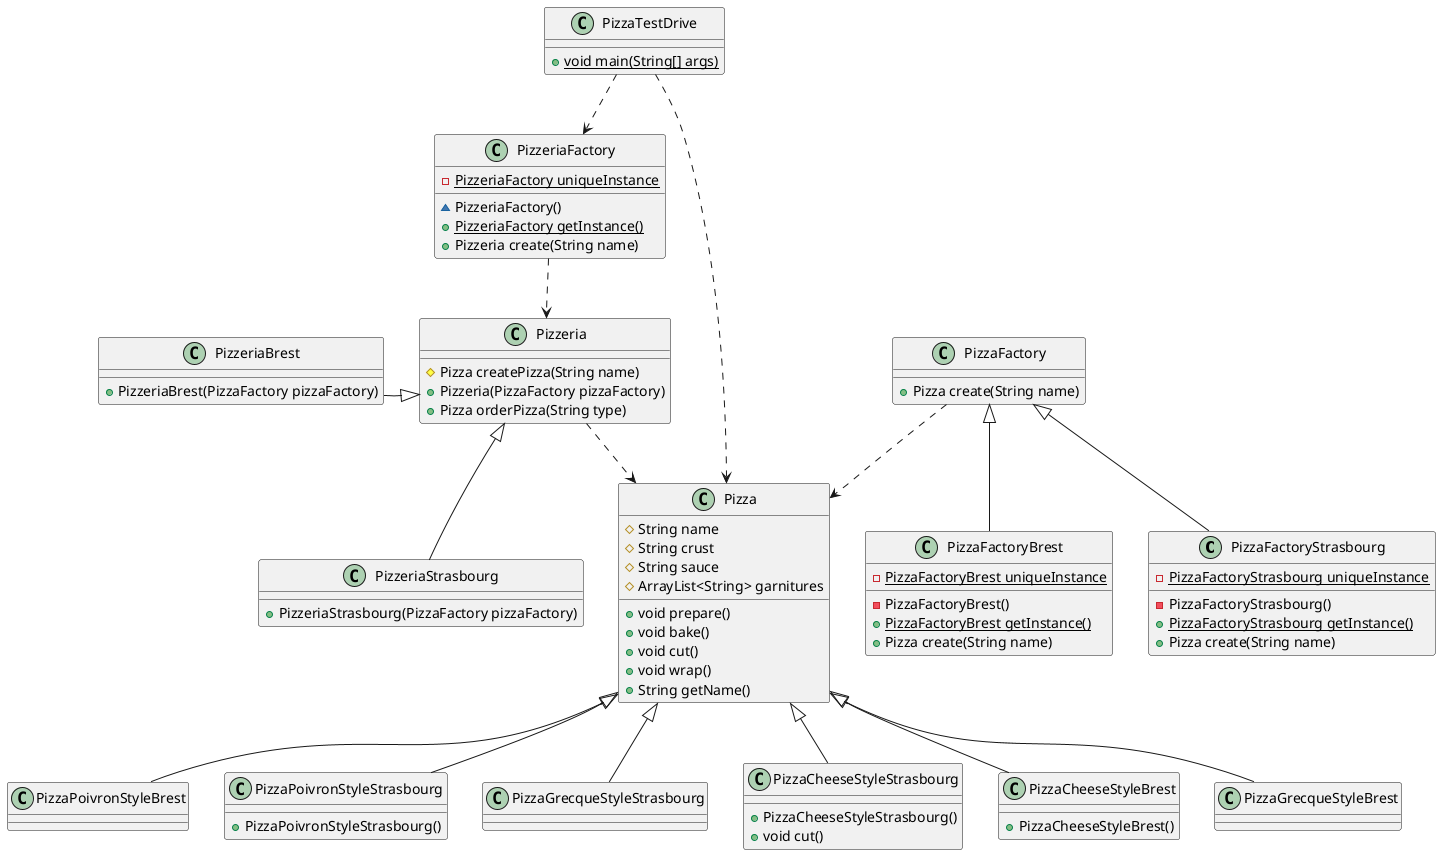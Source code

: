 @startuml
class PizzaFactoryStrasbourg [[java:PizzaFactoryStrasbourg]] {
	-{static}PizzaFactoryStrasbourg uniqueInstance
	-PizzaFactoryStrasbourg()
	+{static}PizzaFactoryStrasbourg getInstance()
	+Pizza create(String name)
}
class PizzaFactory [[java:PizzaFactory]] {
}
PizzaFactory <|-- PizzaFactoryStrasbourg
class PizzeriaFactory [[java:PizzeriaFactory]] {
	-{static}PizzeriaFactory uniqueInstance
	~PizzeriaFactory()
	+{static}PizzeriaFactory getInstance()
	+Pizzeria create(String name)
}
class PizzaPoivronStyleBrest [[java:PizzaPoivronStyleBrest]] {
}
class Pizza [[java:Pizza]] {
}
Pizza <|-- PizzaPoivronStyleBrest
class PizzaPoivronStyleStrasbourg [[java:PizzaPoivronStyleStrasbourg]] {
	+PizzaPoivronStyleStrasbourg()
}
class Pizza [[java:Pizza]] {
}
Pizza <|-- PizzaPoivronStyleStrasbourg
class PizzeriaStrasbourg [[java:PizzeriaStrasbourg]] {
	+PizzeriaStrasbourg(PizzaFactory pizzaFactory)
}
class Pizzeria [[java:Pizzeria]] {
}
Pizzeria <|-- PizzeriaStrasbourg
abstract class PizzaFactory [[java:PizzaFactory]] {
	+Pizza create(String name)
}
class PizzaGrecqueStyleStrasbourg [[java:PizzaGrecqueStyleStrasbourg]] {
}
class Pizza [[java:Pizza]] {
}
Pizza <|-- PizzaGrecqueStyleStrasbourg
class PizzaTestDrive [[java:PizzaTestDrive]] {
	+{static}void main(String[] args)
}
class PizzaFactoryBrest [[java:PizzaFactoryBrest]] {
	-{static}PizzaFactoryBrest uniqueInstance
	-PizzaFactoryBrest()
	+{static}PizzaFactoryBrest getInstance()
	+Pizza create(String name)
}
class PizzaFactory [[java:PizzaFactory]] {
}
PizzaFactory <|-- PizzaFactoryBrest
abstract class Pizza [[java:Pizza]] {
	#String name
	#String crust
	#String sauce
	#ArrayList<String> garnitures
	+void prepare()
	+void bake()
	+void cut()
	+void wrap()
	+String getName()
}
class PizzaCheeseStyleStrasbourg [[java:PizzaCheeseStyleStrasbourg]] {
	+PizzaCheeseStyleStrasbourg()
	+void cut()
}
class Pizza [[java:Pizza]] {
}
Pizza <|-- PizzaCheeseStyleStrasbourg
abstract class Pizzeria [[java:Pizzeria]] {
	#Pizza createPizza(String name)
	+Pizzeria(PizzaFactory pizzaFactory)
	+Pizza orderPizza(String type)
}
class PizzaCheeseStyleBrest [[java:PizzaCheeseStyleBrest]] {
	+PizzaCheeseStyleBrest()
}
class Pizza [[java:Pizza]] {
}
Pizza <|-- PizzaCheeseStyleBrest
class PizzaGrecqueStyleBrest [[java:PizzaGrecqueStyleBrest]] {
}
class Pizza [[java:Pizza]] {
}
Pizza <|-- PizzaGrecqueStyleBrest
class PizzeriaBrest [[java:PizzeriaBrest]] {
	+PizzeriaBrest(PizzaFactory pizzaFactory)
}
class Pizzeria [[java:Pizzeria]] {
}
Pizzeria <|-- PizzeriaBrest

PizzeriaStrasbourg -[hidden]> Pizzeria
PizzeriaBrest -[hidden]> Pizzeria

PizzeriaBrest -[hidden]-> PizzeriaStrasbourg

"PizzaTestDrive" ..> "PizzeriaFactory"
"PizzaTestDrive" ..> "Pizza"
"PizzeriaFactory" ..> "Pizzeria"
"PizzaFactory" ..> "Pizza"
"Pizzeria" ..> "Pizza" 

@enduml